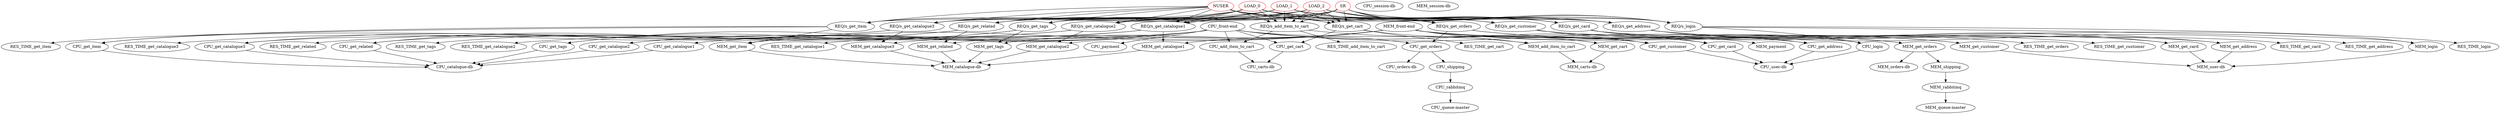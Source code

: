 strict digraph "" {
	NUSER	[color=red];
	"REQ/s_login"	[color=black];
	NUSER -> "REQ/s_login";
	"REQ/s_get_catalogue1"	[color=black];
	NUSER -> "REQ/s_get_catalogue1";
	"REQ/s_get_catalogue2"	[color=black];
	NUSER -> "REQ/s_get_catalogue2";
	"REQ/s_get_catalogue3"	[color=black];
	NUSER -> "REQ/s_get_catalogue3";
	"REQ/s_get_item"	[color=black];
	NUSER -> "REQ/s_get_item";
	"REQ/s_get_related"	[color=black];
	NUSER -> "REQ/s_get_related";
	"REQ/s_get_tags"	[color=black];
	NUSER -> "REQ/s_get_tags";
	"REQ/s_get_cart"	[color=black];
	NUSER -> "REQ/s_get_cart";
	"REQ/s_add_item_to_cart"	[color=black];
	NUSER -> "REQ/s_add_item_to_cart";
	"REQ/s_get_orders"	[color=black];
	NUSER -> "REQ/s_get_orders";
	"REQ/s_get_customer"	[color=black];
	NUSER -> "REQ/s_get_customer";
	"REQ/s_get_card"	[color=black];
	NUSER -> "REQ/s_get_card";
	"REQ/s_get_address"	[color=black];
	NUSER -> "REQ/s_get_address";
	LOAD_0	[color=red];
	LOAD_0 -> "REQ/s_login";
	LOAD_0 -> "REQ/s_get_catalogue1";
	LOAD_0 -> "REQ/s_get_catalogue2";
	LOAD_0 -> "REQ/s_get_catalogue3";
	LOAD_0 -> "REQ/s_get_item";
	LOAD_0 -> "REQ/s_get_related";
	LOAD_0 -> "REQ/s_get_tags";
	LOAD_0 -> "REQ/s_get_cart";
	LOAD_0 -> "REQ/s_add_item_to_cart";
	LOAD_0 -> "REQ/s_get_orders";
	LOAD_0 -> "REQ/s_get_customer";
	LOAD_0 -> "REQ/s_get_card";
	LOAD_0 -> "REQ/s_get_address";
	LOAD_1	[color=red];
	LOAD_1 -> "REQ/s_login";
	LOAD_1 -> "REQ/s_get_catalogue1";
	LOAD_1 -> "REQ/s_get_catalogue2";
	LOAD_1 -> "REQ/s_get_catalogue3";
	LOAD_1 -> "REQ/s_get_item";
	LOAD_1 -> "REQ/s_get_related";
	LOAD_1 -> "REQ/s_get_tags";
	LOAD_1 -> "REQ/s_get_cart";
	LOAD_1 -> "REQ/s_add_item_to_cart";
	LOAD_1 -> "REQ/s_get_orders";
	LOAD_1 -> "REQ/s_get_customer";
	LOAD_1 -> "REQ/s_get_card";
	LOAD_1 -> "REQ/s_get_address";
	LOAD_2	[color=red];
	LOAD_2 -> "REQ/s_login";
	LOAD_2 -> "REQ/s_get_catalogue1";
	LOAD_2 -> "REQ/s_get_catalogue2";
	LOAD_2 -> "REQ/s_get_catalogue3";
	LOAD_2 -> "REQ/s_get_item";
	LOAD_2 -> "REQ/s_get_related";
	LOAD_2 -> "REQ/s_get_tags";
	LOAD_2 -> "REQ/s_get_cart";
	LOAD_2 -> "REQ/s_add_item_to_cart";
	LOAD_2 -> "REQ/s_get_orders";
	LOAD_2 -> "REQ/s_get_customer";
	LOAD_2 -> "REQ/s_get_card";
	LOAD_2 -> "REQ/s_get_address";
	SR	[color=red];
	SR -> "REQ/s_login";
	SR -> "REQ/s_get_catalogue1";
	SR -> "REQ/s_get_catalogue2";
	SR -> "REQ/s_get_catalogue3";
	SR -> "REQ/s_get_item";
	SR -> "REQ/s_get_related";
	SR -> "REQ/s_get_tags";
	SR -> "REQ/s_get_cart";
	SR -> "REQ/s_add_item_to_cart";
	SR -> "REQ/s_get_orders";
	SR -> "REQ/s_get_customer";
	SR -> "REQ/s_get_card";
	SR -> "REQ/s_get_address";
	RES_TIME_login	[color=black];
	"REQ/s_login" -> RES_TIME_login;
	CPU_login	[color=black];
	"REQ/s_login" -> CPU_login;
	MEM_login	[color=black];
	"REQ/s_login" -> MEM_login;
	"CPU_user-db"	[color=black];
	CPU_login -> "CPU_user-db";
	"MEM_user-db"	[color=black];
	MEM_login -> "MEM_user-db";
	RES_TIME_get_catalogue1	[color=black];
	"REQ/s_get_catalogue1" -> RES_TIME_get_catalogue1;
	CPU_get_catalogue1	[color=black];
	"REQ/s_get_catalogue1" -> CPU_get_catalogue1;
	MEM_get_catalogue1	[color=black];
	"REQ/s_get_catalogue1" -> MEM_get_catalogue1;
	"CPU_catalogue-db"	[color=black];
	CPU_get_catalogue1 -> "CPU_catalogue-db";
	"MEM_catalogue-db"	[color=black];
	MEM_get_catalogue1 -> "MEM_catalogue-db";
	RES_TIME_get_catalogue2	[color=black];
	"REQ/s_get_catalogue2" -> RES_TIME_get_catalogue2;
	CPU_get_catalogue2	[color=black];
	"REQ/s_get_catalogue2" -> CPU_get_catalogue2;
	MEM_get_catalogue2	[color=black];
	"REQ/s_get_catalogue2" -> MEM_get_catalogue2;
	CPU_get_catalogue2 -> "CPU_catalogue-db";
	MEM_get_catalogue2 -> "MEM_catalogue-db";
	RES_TIME_get_catalogue3	[color=black];
	"REQ/s_get_catalogue3" -> RES_TIME_get_catalogue3;
	CPU_get_catalogue3	[color=black];
	"REQ/s_get_catalogue3" -> CPU_get_catalogue3;
	MEM_get_catalogue3	[color=black];
	"REQ/s_get_catalogue3" -> MEM_get_catalogue3;
	CPU_get_catalogue3 -> "CPU_catalogue-db";
	MEM_get_catalogue3 -> "MEM_catalogue-db";
	RES_TIME_get_item	[color=black];
	"REQ/s_get_item" -> RES_TIME_get_item;
	CPU_get_item	[color=black];
	"REQ/s_get_item" -> CPU_get_item;
	MEM_get_item	[color=black];
	"REQ/s_get_item" -> MEM_get_item;
	CPU_get_item -> "CPU_catalogue-db";
	MEM_get_item -> "MEM_catalogue-db";
	RES_TIME_get_related	[color=black];
	"REQ/s_get_related" -> RES_TIME_get_related;
	CPU_get_related	[color=black];
	"REQ/s_get_related" -> CPU_get_related;
	MEM_get_related	[color=black];
	"REQ/s_get_related" -> MEM_get_related;
	CPU_get_related -> "CPU_catalogue-db";
	MEM_get_related -> "MEM_catalogue-db";
	RES_TIME_get_tags	[color=black];
	"REQ/s_get_tags" -> RES_TIME_get_tags;
	CPU_get_tags	[color=black];
	"REQ/s_get_tags" -> CPU_get_tags;
	MEM_get_tags	[color=black];
	"REQ/s_get_tags" -> MEM_get_tags;
	CPU_get_tags -> "CPU_catalogue-db";
	MEM_get_tags -> "MEM_catalogue-db";
	RES_TIME_get_cart	[color=black];
	"REQ/s_get_cart" -> RES_TIME_get_cart;
	CPU_get_cart	[color=black];
	"REQ/s_get_cart" -> CPU_get_cart;
	MEM_get_cart	[color=black];
	"REQ/s_get_cart" -> MEM_get_cart;
	"CPU_carts-db"	[color=black];
	CPU_get_cart -> "CPU_carts-db";
	"MEM_carts-db"	[color=black];
	MEM_get_cart -> "MEM_carts-db";
	RES_TIME_add_item_to_cart	[color=black];
	"REQ/s_add_item_to_cart" -> RES_TIME_add_item_to_cart;
	CPU_add_item_to_cart	[color=black];
	"REQ/s_add_item_to_cart" -> CPU_add_item_to_cart;
	MEM_add_item_to_cart	[color=black];
	"REQ/s_add_item_to_cart" -> MEM_add_item_to_cart;
	CPU_add_item_to_cart -> "CPU_carts-db";
	MEM_add_item_to_cart -> "MEM_carts-db";
	RES_TIME_get_orders	[color=black];
	"REQ/s_get_orders" -> RES_TIME_get_orders;
	CPU_get_orders	[color=black];
	"REQ/s_get_orders" -> CPU_get_orders;
	MEM_get_orders	[color=black];
	"REQ/s_get_orders" -> MEM_get_orders;
	"CPU_orders-db"	[color=black];
	CPU_get_orders -> "CPU_orders-db";
	CPU_shipping	[color=black];
	CPU_get_orders -> CPU_shipping;
	"MEM_orders-db"	[color=black];
	MEM_get_orders -> "MEM_orders-db";
	MEM_shipping	[color=black];
	MEM_get_orders -> MEM_shipping;
	RES_TIME_get_customer	[color=black];
	"REQ/s_get_customer" -> RES_TIME_get_customer;
	CPU_get_customer	[color=black];
	"REQ/s_get_customer" -> CPU_get_customer;
	MEM_get_customer	[color=black];
	"REQ/s_get_customer" -> MEM_get_customer;
	CPU_get_customer -> "CPU_user-db";
	MEM_get_customer -> "MEM_user-db";
	RES_TIME_get_card	[color=black];
	"REQ/s_get_card" -> RES_TIME_get_card;
	CPU_get_card	[color=black];
	"REQ/s_get_card" -> CPU_get_card;
	MEM_get_card	[color=black];
	"REQ/s_get_card" -> MEM_get_card;
	CPU_get_card -> "CPU_user-db";
	MEM_get_card -> "MEM_user-db";
	RES_TIME_get_address	[color=black];
	"REQ/s_get_address" -> RES_TIME_get_address;
	CPU_get_address	[color=black];
	"REQ/s_get_address" -> CPU_get_address;
	MEM_get_address	[color=black];
	"REQ/s_get_address" -> MEM_get_address;
	CPU_get_address -> "CPU_user-db";
	MEM_get_address -> "MEM_user-db";
	"CPU_front-end"	[color=black];
	"CPU_front-end" -> CPU_login;
	"CPU_front-end" -> CPU_get_catalogue1;
	"CPU_front-end" -> CPU_get_catalogue2;
	"CPU_front-end" -> CPU_get_catalogue3;
	"CPU_front-end" -> CPU_get_item;
	"CPU_front-end" -> CPU_get_related;
	"CPU_front-end" -> CPU_get_tags;
	"CPU_front-end" -> CPU_get_cart;
	"CPU_front-end" -> CPU_add_item_to_cart;
	"CPU_front-end" -> CPU_get_orders;
	"CPU_front-end" -> CPU_get_customer;
	"CPU_front-end" -> CPU_get_card;
	"CPU_front-end" -> CPU_get_address;
	CPU_payment	[color=black];
	"CPU_front-end" -> CPU_payment;
	"MEM_front-end"	[color=black];
	"MEM_front-end" -> MEM_login;
	"MEM_front-end" -> MEM_get_catalogue1;
	"MEM_front-end" -> MEM_get_catalogue2;
	"MEM_front-end" -> MEM_get_catalogue3;
	"MEM_front-end" -> MEM_get_item;
	"MEM_front-end" -> MEM_get_related;
	"MEM_front-end" -> MEM_get_tags;
	"MEM_front-end" -> MEM_get_cart;
	"MEM_front-end" -> MEM_add_item_to_cart;
	"MEM_front-end" -> MEM_get_orders;
	"MEM_front-end" -> MEM_get_customer;
	"MEM_front-end" -> MEM_get_card;
	"MEM_front-end" -> MEM_get_address;
	MEM_payment	[color=black];
	"MEM_front-end" -> MEM_payment;
	"CPU_queue-master"	[color=black];
	"MEM_queue-master"	[color=black];
	CPU_rabbitmq	[color=black];
	CPU_rabbitmq -> "CPU_queue-master";
	MEM_rabbitmq	[color=black];
	MEM_rabbitmq -> "MEM_queue-master";
	"CPU_session-db"	[color=black];
	"MEM_session-db"	[color=black];
	CPU_shipping -> CPU_rabbitmq;
	MEM_shipping -> MEM_rabbitmq;
}
